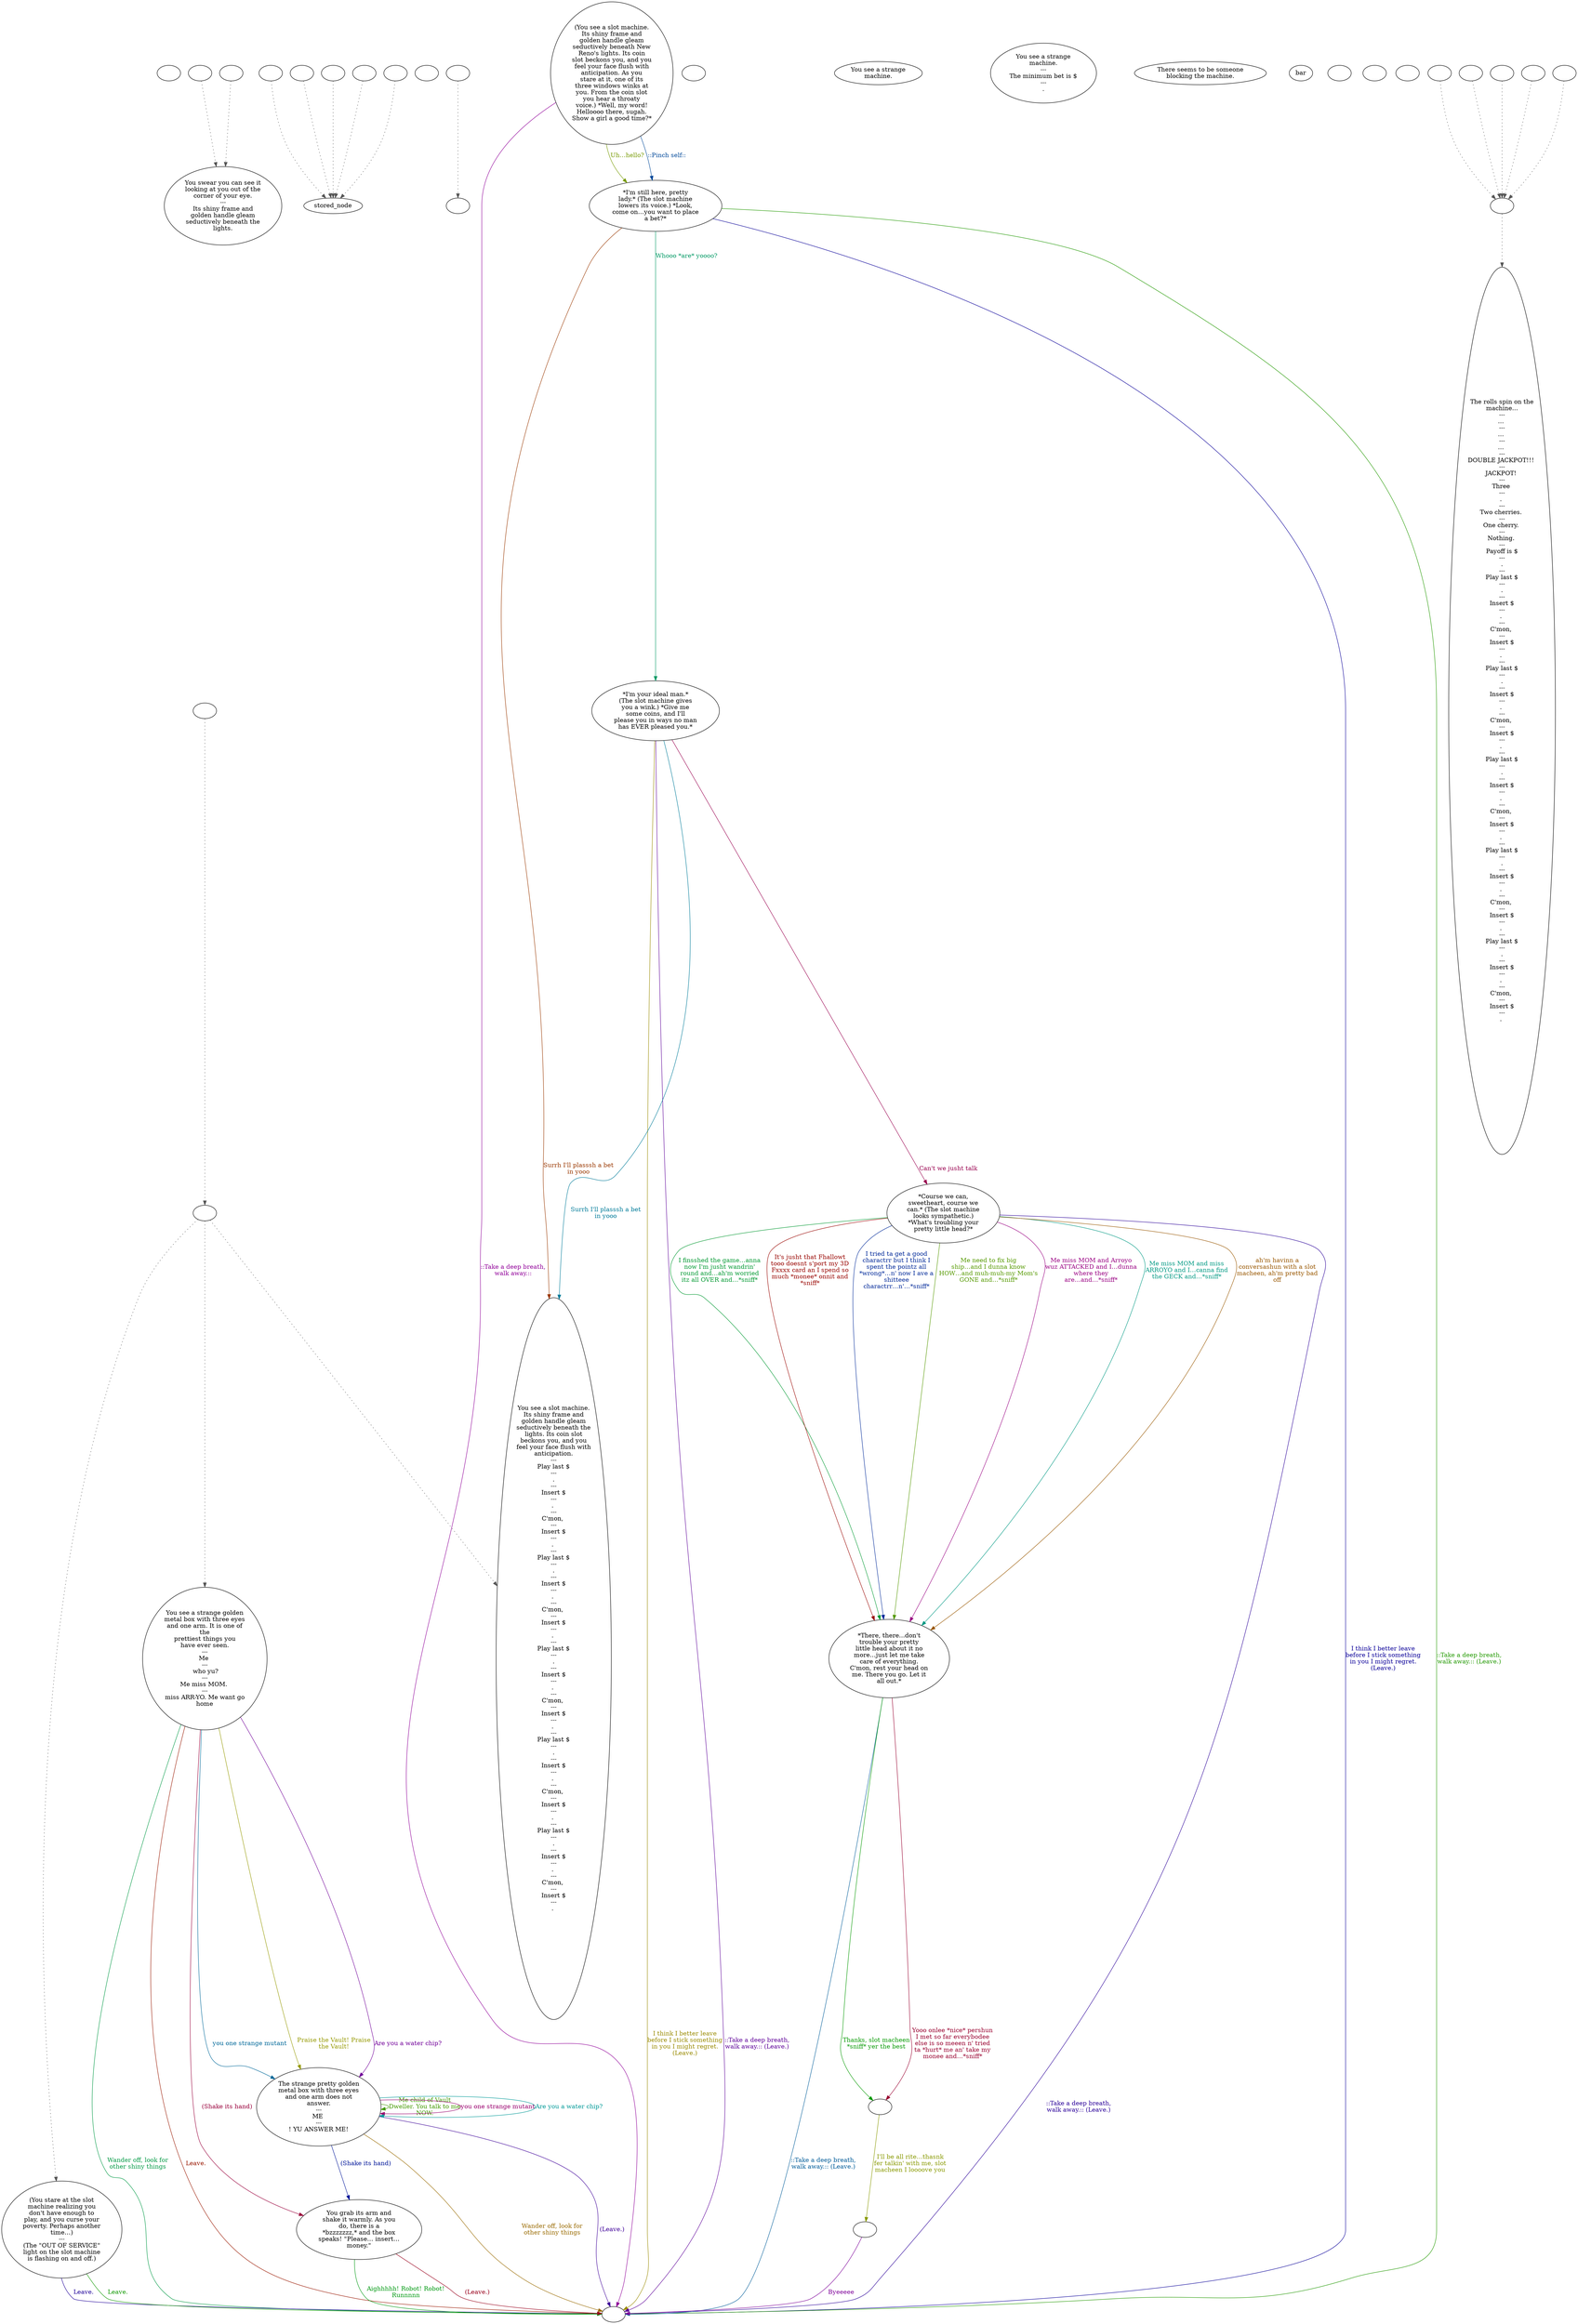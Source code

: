 digraph ziSlots {
  "checkPartyMembersNearDoor" [style=filled       fillcolor="#FFFFFF"       color="#000000"]
  "checkPartyMembersNearDoor" [label=""]
  "ChooseFromList" [style=filled       fillcolor="#FFFFFF"       color="#000000"]
  "ChooseFromList" [label="You swear you can see it\nlooking at you out of the\ncorner of your eye.\n---\nIts shiny frame and\ngolden handle gleam\nseductively beneath the\nlights."]
  "CLICK_PREV" [style=filled       fillcolor="#FFFFFF"       color="#000000"]
  "CLICK_PREV" -> "ChooseFromList" [style=dotted color="#555555"]
  "CLICK_PREV" [label=""]
  "CLICK_0" [style=filled       fillcolor="#FFFFFF"       color="#000000"]
  "CLICK_0" -> "stored_node" [style=dotted color="#555555"]
  "CLICK_0" [label=""]
  "CLICK_1" [style=filled       fillcolor="#FFFFFF"       color="#000000"]
  "CLICK_1" -> "stored_node" [style=dotted color="#555555"]
  "CLICK_1" [label=""]
  "CLICK_2" [style=filled       fillcolor="#FFFFFF"       color="#000000"]
  "CLICK_2" -> "stored_node" [style=dotted color="#555555"]
  "CLICK_2" [label=""]
  "CLICK_3" [style=filled       fillcolor="#FFFFFF"       color="#000000"]
  "CLICK_3" -> "stored_node" [style=dotted color="#555555"]
  "CLICK_3" [label=""]
  "CLICK_4" [style=filled       fillcolor="#FFFFFF"       color="#000000"]
  "CLICK_4" -> "stored_node" [style=dotted color="#555555"]
  "CLICK_4" [label=""]
  "CLICK_MORE" [style=filled       fillcolor="#FFFFFF"       color="#000000"]
  "CLICK_MORE" -> "ChooseFromList" [style=dotted color="#555555"]
  "CLICK_MORE" [label=""]
  "start" [style=filled       fillcolor="#FFFFFF"       color="#000000"]
  "start" [label=""]
  "pickup_p_proc" [style=filled       fillcolor="#FFFFFF"       color="#000000"]
  "pickup_p_proc" -> "Node998" [style=dotted color="#555555"]
  "pickup_p_proc" [label=""]
  "talk_p_proc" [style=filled       fillcolor="#FFFFFF"       color="#000000"]
  "talk_p_proc" -> "Node000" [style=dotted color="#555555"]
  "talk_p_proc" [label=""]
  "destroy_p_proc" [style=filled       fillcolor="#FFFFFF"       color="#000000"]
  "destroy_p_proc" [label=""]
  "look_at_p_proc" [style=filled       fillcolor="#FFFFFF"       color="#000000"]
  "look_at_p_proc" [label="You see a strange\nmachine."]
  "description_p_proc" [style=filled       fillcolor="#FFFFFF"       color="#000000"]
  "description_p_proc" [label="You see a strange\nmachine.\n---\nThe minimum bet is $\n---\n."]
  "use_p_proc" [style=filled       fillcolor="#FFFFFF"       color="#000000"]
  "use_p_proc" [label="There seems to be someone\nblocking the machine."]
  "use_skill_on_p_proc" [style=filled       fillcolor="#FFFFFF"       color="#000000"]
  "use_skill_on_p_proc" [label="bar"]
  "damage_p_proc" [style=filled       fillcolor="#FFFFFF"       color="#000000"]
  "damage_p_proc" [label=""]
  "map_enter_p_proc" [style=filled       fillcolor="#FFFFFF"       color="#000000"]
  "map_enter_p_proc" [label=""]
  "timed_event_p_proc" [style=filled       fillcolor="#FFFFFF"       color="#000000"]
  "timed_event_p_proc" [label=""]
  "Node998" [style=filled       fillcolor="#FFFFFF"       color="#000000"]
  "Node998" [label=""]
  "Node999" [style=filled       fillcolor="#FFFFFF"       color="#000000"]
  "Node999" [label=""]
  "Node000" [style=filled       fillcolor="#FFFFFF"       color="#000000"]
  "Node000" -> "Node004" [style=dotted color="#555555"]
  "Node000" -> "Node003" [style=dotted color="#555555"]
  "Node000" -> "Node001" [style=dotted color="#555555"]
  "Node000" [label=""]
  "Node001" [style=filled       fillcolor="#FFFFFF"       color="#000000"]
  "Node001" [label="You see a slot machine.\nIts shiny frame and\ngolden handle gleam\nseductively beneath the\nlights. Its coin slot\nbeckons you, and you\nfeel your face flush with\nanticipation.\n---\nPlay last $\n---\n.\n---\nInsert $\n---\n. \n---\nC'mon, \n---\nInsert $\n---\n. \n---\nPlay last $\n---\n.\n---\nInsert $\n---\n. \n---\nC'mon, \n---\nInsert $\n---\n. \n---\nPlay last $\n---\n.\n---\nInsert $\n---\n. \n---\nC'mon, \n---\nInsert $\n---\n. \n---\nPlay last $\n---\n.\n---\nInsert $\n---\n. \n---\nC'mon, \n---\nInsert $\n---\n. \n---\nPlay last $\n---\n.\n---\nInsert $\n---\n. \n---\nC'mon, \n---\nInsert $\n---\n. "]
  "Node002" [style=filled       fillcolor="#FFFFFF"       color="#000000"]
  "Node002" [label="The rolls spin on the\nmachine...\n---\n... \n---\n... \n---\n... \n---\nDOUBLE JACKPOT!!! \n---\nJACKPOT! \n---\nThree \n---\n. \n---\nTwo cherries. \n---\nOne cherry. \n---\nNothing. \n---\nPayoff is $\n---\n.\n---\nPlay last $\n---\n.\n---\nInsert $\n---\n. \n---\nC'mon, \n---\nInsert $\n---\n. \n---\nPlay last $\n---\n.\n---\nInsert $\n---\n. \n---\nC'mon, \n---\nInsert $\n---\n. \n---\nPlay last $\n---\n.\n---\nInsert $\n---\n. \n---\nC'mon, \n---\nInsert $\n---\n. \n---\nPlay last $\n---\n.\n---\nInsert $\n---\n. \n---\nC'mon, \n---\nInsert $\n---\n. \n---\nPlay last $\n---\n.\n---\nInsert $\n---\n. \n---\nC'mon, \n---\nInsert $\n---\n. "]
  "Node003" [style=filled       fillcolor="#FFFFFF"       color="#000000"]
  "Node003" [label="(You stare at the slot\nmachine realizing you\ndon't have enough to\nplay, and you curse your\npoverty. Perhaps another\ntime…)\n---\n(The \"OUT OF SERVICE\"\nlight on the slot machine\nis flashing on and off.)"]
  "Node003" -> "Node999" [label="Leave." color="#1E0099" fontcolor="#1E0099"]
  "Node003" -> "Node999" [label="Leave." color="#0F9900" fontcolor="#0F9900"]
  "Node004" [style=filled       fillcolor="#FFFFFF"       color="#000000"]
  "Node004" [label="You see a strange golden\nmetal box with three eyes\nand one arm. It is one of\nthe\nprettiest things you\nhave ever seen.\n---\nMe \n---\n who yu?\n---\nMe miss MOM. \n---\nmiss ARR-YO. Me want go\nhome"]
  "Node004" -> "Node006" [label="(Shake its hand)" color="#99003B" fontcolor="#99003B"]
  "Node004" -> "Node005" [label="you one strange mutant" color="#006899" fontcolor="#006899"]
  "Node004" -> "Node005" [label="Praise the Vault! Praise\nthe Vault!" color="#959900" fontcolor="#959900"]
  "Node004" -> "Node005" [label="Are you a water chip?" color="#710099" fontcolor="#710099"]
  "Node004" -> "Node999" [label="Wander off, look for\nother shiny things" color="#009944" fontcolor="#009944"]
  "Node004" -> "Node999" [label="Leave." color="#991700" fontcolor="#991700"]
  "Node005" [style=filled       fillcolor="#FFFFFF"       color="#000000"]
  "Node005" [label="The strange pretty golden\nmetal box with three eyes\nand one arm does not\nanswer.\n---\nME \n---\n! YU ANSWER ME!"]
  "Node005" -> "Node006" [label="(Shake its hand)" color="#001599" fontcolor="#001599"]
  "Node005" -> "Node005" [label="Me child of Vault\nDweller. You talk to me\nNOW." color="#429900" fontcolor="#429900"]
  "Node005" -> "Node005" [label="you one strange mutant" color="#99006E" fontcolor="#99006E"]
  "Node005" -> "Node005" [label="Are you a water chip?" color="#009997" fontcolor="#009997"]
  "Node005" -> "Node999" [label="Wander off, look for\nother shiny things" color="#996A00" fontcolor="#996A00"]
  "Node005" -> "Node999" [label="(Leave.)" color="#3E0099" fontcolor="#3E0099"]
  "Node006" [style=filled       fillcolor="#FFFFFF"       color="#000000"]
  "Node006" [label="You grab its arm and\nshake it warmly. As you\ndo, there is a\n*bzzzzzzz,* and the box\nspeaks! \"Please… insert…\nmoney.\""]
  "Node006" -> "Node999" [label="Aighhhhh! Robot! Robot!\nRunnnnn" color="#009911" fontcolor="#009911"]
  "Node006" -> "Node999" [label="(Leave.)" color="#99001C" fontcolor="#99001C"]
  "Node013" [style=filled       fillcolor="#FFFFFF"       color="#000000"]
  "Node013" [label="(You see a slot machine.\nIts shiny frame and\ngolden handle gleam\nseductively beneath New\nReno's lights. Its coin\nslot beckons you, and you\nfeel your face flush with\nanticipation. As you\nstare at it, one of its\nthree windows winks at\nyou. From the coin slot\nyou hear a throaty\nvoice.) *Well, my word!\nHelloooo there, sugah.\nShow a girl a good time?*"]
  "Node013" -> "Node014" [label="::Pinch self::" color="#004899" fontcolor="#004899"]
  "Node013" -> "Node014" [label="Uh…hello?" color="#759900" fontcolor="#759900"]
  "Node013" -> "Node999" [label="::Take a deep breath,\nwalk away.::" color="#900099" fontcolor="#900099"]
  "Node014" [style=filled       fillcolor="#FFFFFF"       color="#000000"]
  "Node014" [label="*I'm still here, pretty\nlady.* (The slot machine\nlowers its voice.) *Look,\ncome on…you want to place\na bet?*"]
  "Node014" -> "Node015" [label="Whooo *are* yoooo?" color="#009964" fontcolor="#009964"]
  "Node014" -> "Node001" [label="Surrh I'll plasssh a bet\nin yooo" color="#993700" fontcolor="#993700"]
  "Node014" -> "Node999" [label="I think I better leave\nbefore I stick something\nin you I might regret.\n(Leave.)" color="#0A0099" fontcolor="#0A0099"]
  "Node014" -> "Node999" [label="::Take a deep breath,\nwalk away.:: (Leave.)" color="#229900" fontcolor="#229900"]
  "Node015" [style=filled       fillcolor="#FFFFFF"       color="#000000"]
  "Node015" [label="*I'm your ideal man.*\n(The slot machine gives\nyou a wink.) *Give me\nsome coins, and I'll\nplease you in ways no man\nhas EVER pleased you.*"]
  "Node015" -> "Node016" [label="Can't we jusht talk" color="#99004F" fontcolor="#99004F"]
  "Node015" -> "Node001" [label="Surrh I'll plasssh a bet\nin yooo" color="#007B99" fontcolor="#007B99"]
  "Node015" -> "Node999" [label="I think I better leave\nbefore I stick something\nin you I might regret.\n(Leave.)" color="#998A00" fontcolor="#998A00"]
  "Node015" -> "Node999" [label="::Take a deep breath,\nwalk away.:: (Leave.)" color="#5D0099" fontcolor="#5D0099"]
  "Node016" [style=filled       fillcolor="#FFFFFF"       color="#000000"]
  "Node016" [label="*Course we can,\nsweetheart, course we\ncan.* (The slot machine\nlooks sympathetic.)\n*What's troubling your\npretty little head?*"]
  "Node016" -> "Node017" [label="I finsshed the game…anna\nnow I'm jusht wandrin'\nround and…ah'm worried\nitz all OVER and…*sniff*" color="#009931" fontcolor="#009931"]
  "Node016" -> "Node017" [label="It's jusht that Fhallowt\ntooo doesnt s'port my 3D\nFxxxx card an I spend so\nmuch *monee* onnit and\n*sniff*" color="#990400" fontcolor="#990400"]
  "Node016" -> "Node017" [label="I tried ta get a good\ncharactrr but I think I\nspent the pointz all\n*wrong*…n' now I ave a\nshitteee\ncharactrr…n'…*sniff*" color="#002999" fontcolor="#002999"]
  "Node016" -> "Node017" [label="Me need to fix big\nship…and I dunna know\nHOW…and muh-muh-my Mom's\nGONE and…*sniff*" color="#559900" fontcolor="#559900"]
  "Node016" -> "Node017" [label="Me miss MOM and Arroyo\nwuz ATTACKED and I…dunna\nwhere they\nare…and…*sniff*" color="#990082" fontcolor="#990082"]
  "Node016" -> "Node017" [label="Me miss MOM and miss\nARROYO and I…canna find\nthe GECK and…*sniff*" color="#009983" fontcolor="#009983"]
  "Node016" -> "Node017" [label="ah'm havinn a\nconversashun with a slot\nmacheen, ah'm pretty bad\noff" color="#995700" fontcolor="#995700"]
  "Node016" -> "Node999" [label="::Take a deep breath,\nwalk away.:: (Leave.)" color="#2A0099" fontcolor="#2A0099"]
  "Node017" [style=filled       fillcolor="#FFFFFF"       color="#000000"]
  "Node017" [label="*There, there...don't\ntrouble your pretty\nlittle head about it no\nmore…just let me take\ncare of everything.\nC'mon, rest your head on\nme. There you go. Let it\nall out.*"]
  "Node017" -> "Node018" [label="Thanks, slot macheen\n*sniff* yer the best" color="#039900" fontcolor="#039900"]
  "Node017" -> "Node018" [label="Yooo onlee *nice* pershun\nI met so far everybodee\nelse is so meeen n' tried\nta *hurt* me an' take my\nmonee and…*sniff*" color="#99002F" fontcolor="#99002F"]
  "Node017" -> "Node999" [label="::Take a deep breath,\nwalk away.:: (Leave.)" color="#005C99" fontcolor="#005C99"]
  "Node018" [style=filled       fillcolor="#FFFFFF"       color="#000000"]
  "Node018" [label=""]
  "Node018" -> "Node019" [label="I'll be all rite…thasnk\nfer talkin' with me, slot\nmacheen I loooove you" color="#889900" fontcolor="#889900"]
  "Node019" [style=filled       fillcolor="#FFFFFF"       color="#000000"]
  "Node019" [label=""]
  "Node019" -> "Node999" [label="Byeeeee" color="#7D0099" fontcolor="#7D0099"]
  "Node997" [style=filled       fillcolor="#FFFFFF"       color="#000000"]
  "Node997" -> "Node002" [style=dotted color="#555555"]
  "Node997" [label=""]
  "Node981" [style=filled       fillcolor="#FFFFFF"       color="#000000"]
  "Node981" -> "Node997" [style=dotted color="#555555"]
  "Node981" [label=""]
  "Node982" [style=filled       fillcolor="#FFFFFF"       color="#000000"]
  "Node982" -> "Node997" [style=dotted color="#555555"]
  "Node982" [label=""]
  "Node983" [style=filled       fillcolor="#FFFFFF"       color="#000000"]
  "Node983" -> "Node997" [style=dotted color="#555555"]
  "Node983" [label=""]
  "Node984" [style=filled       fillcolor="#FFFFFF"       color="#000000"]
  "Node984" -> "Node997" [style=dotted color="#555555"]
  "Node984" [label=""]
  "Node985" [style=filled       fillcolor="#FFFFFF"       color="#000000"]
  "Node985" -> "Node997" [style=dotted color="#555555"]
  "Node985" [label=""]
}